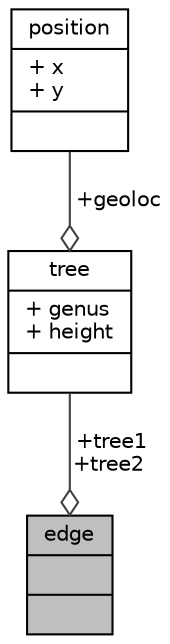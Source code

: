 digraph "edge"
{
 // LATEX_PDF_SIZE
  edge [fontname="Helvetica",fontsize="10",labelfontname="Helvetica",labelfontsize="10"];
  node [fontname="Helvetica",fontsize="10",shape=record];
  Node1 [label="{edge\n||}",height=0.2,width=0.4,color="black", fillcolor="grey75", style="filled", fontcolor="black",tooltip="structure définissant une arête"];
  Node2 -> Node1 [color="grey25",fontsize="10",style="solid",label=" +tree1\n+tree2" ,arrowhead="odiamond",fontname="Helvetica"];
  Node2 [label="{tree\n|+ genus\l+ height\l|}",height=0.2,width=0.4,color="black", fillcolor="white", style="filled",URL="$structtree.html",tooltip="structure informations importantes concernant un arbre"];
  Node3 -> Node2 [color="grey25",fontsize="10",style="solid",label=" +geoloc" ,arrowhead="odiamond",fontname="Helvetica"];
  Node3 [label="{position\n|+ x\l+ y\l|}",height=0.2,width=0.4,color="black", fillcolor="white", style="filled",URL="$structposition.html",tooltip="structure donnant la localisation d'un arbre"];
}

